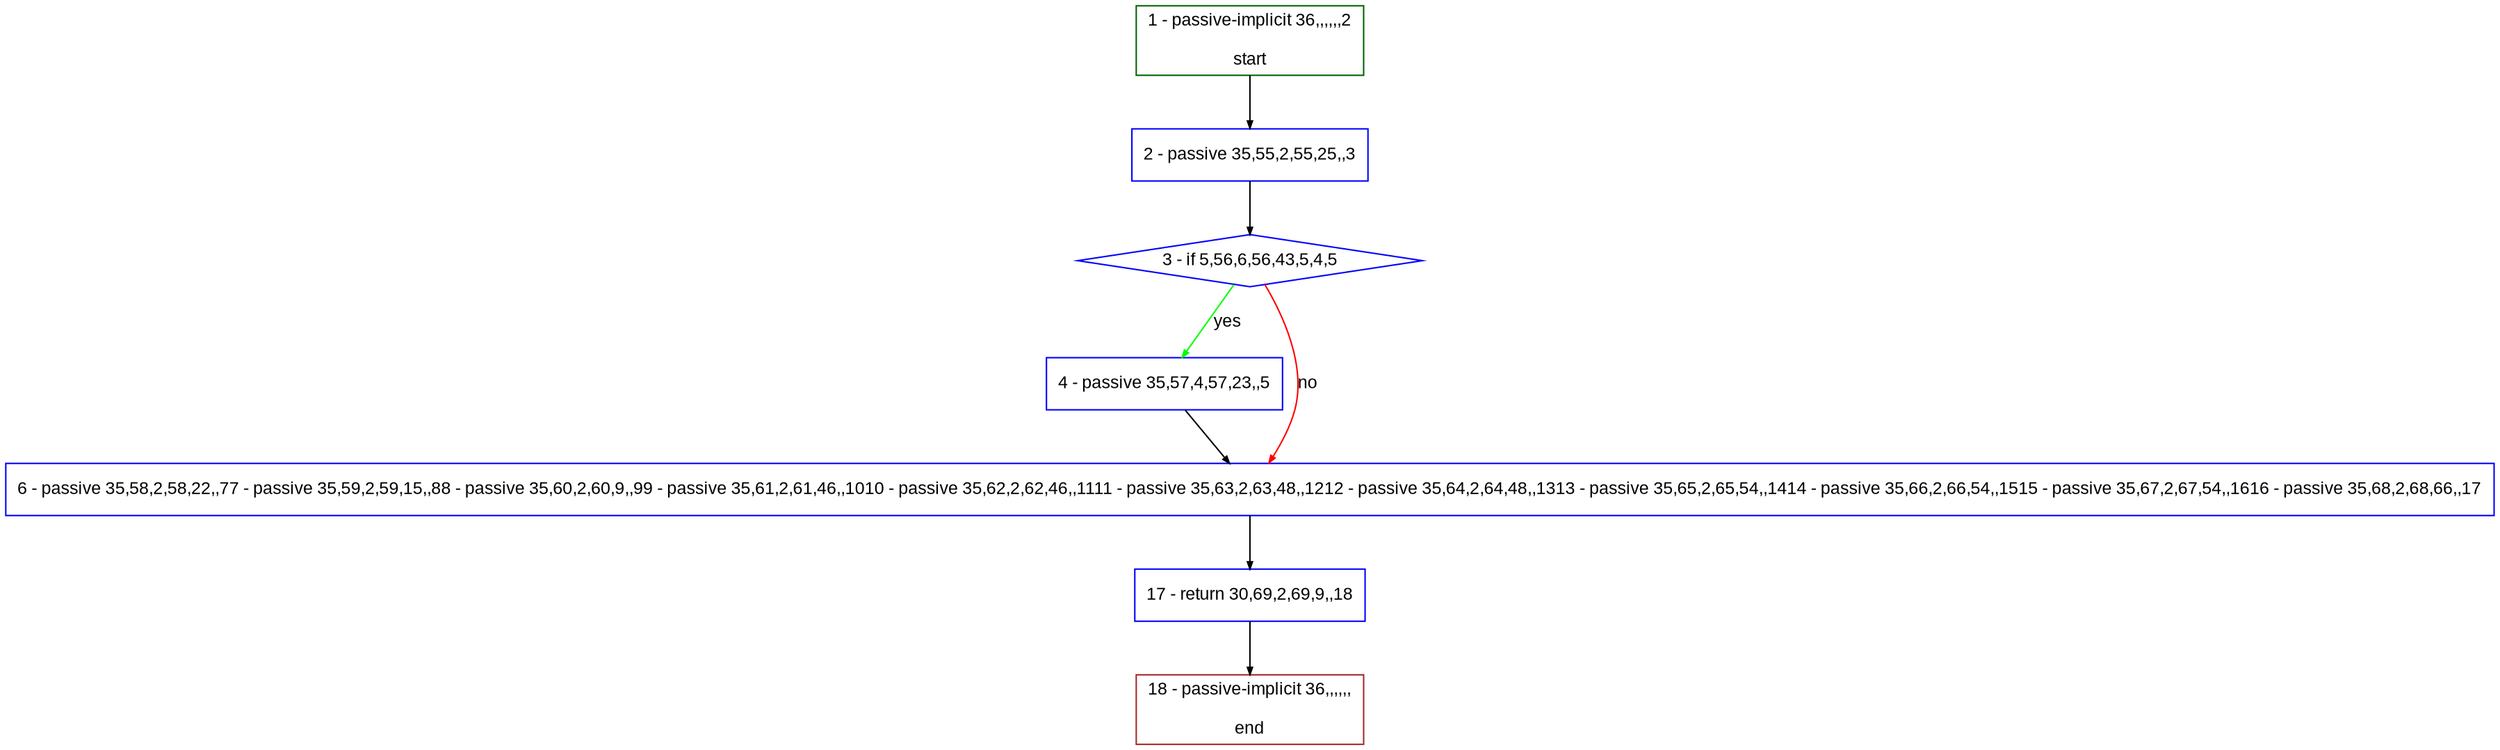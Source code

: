 digraph "" {
  graph [pack="true", label="", fontsize="12", packmode="clust", fontname="Arial", fillcolor="#FFFFCC", bgcolor="white", style="rounded,filled", compound="true"];
  node [node_initialized="no", label="", color="grey", fontsize="12", fillcolor="white", fontname="Arial", style="filled", shape="rectangle", compound="true", fixedsize="false"];
  edge [fontcolor="black", arrowhead="normal", arrowtail="none", arrowsize="0.5", ltail="", label="", color="black", fontsize="12", lhead="", fontname="Arial", dir="forward", compound="true"];
  __N1 [label="2 - passive 35,55,2,55,25,,3", color="#0000ff", fillcolor="#ffffff", style="filled", shape="box"];
  __N2 [label="1 - passive-implicit 36,,,,,,2\n\nstart", color="#006400", fillcolor="#ffffff", style="filled", shape="box"];
  __N3 [label="3 - if 5,56,6,56,43,5,4,5", color="#0000ff", fillcolor="#ffffff", style="filled", shape="diamond"];
  __N4 [label="4 - passive 35,57,4,57,23,,5", color="#0000ff", fillcolor="#ffffff", style="filled", shape="box"];
  __N5 [label="6 - passive 35,58,2,58,22,,77 - passive 35,59,2,59,15,,88 - passive 35,60,2,60,9,,99 - passive 35,61,2,61,46,,1010 - passive 35,62,2,62,46,,1111 - passive 35,63,2,63,48,,1212 - passive 35,64,2,64,48,,1313 - passive 35,65,2,65,54,,1414 - passive 35,66,2,66,54,,1515 - passive 35,67,2,67,54,,1616 - passive 35,68,2,68,66,,17", color="#0000ff", fillcolor="#ffffff", style="filled", shape="box"];
  __N6 [label="17 - return 30,69,2,69,9,,18", color="#0000ff", fillcolor="#ffffff", style="filled", shape="box"];
  __N7 [label="18 - passive-implicit 36,,,,,,\n\nend", color="#a52a2a", fillcolor="#ffffff", style="filled", shape="box"];
  __N2 -> __N1 [arrowhead="normal", arrowtail="none", color="#000000", label="", dir="forward"];
  __N1 -> __N3 [arrowhead="normal", arrowtail="none", color="#000000", label="", dir="forward"];
  __N3 -> __N4 [arrowhead="normal", arrowtail="none", color="#00ff00", label="yes", dir="forward"];
  __N3 -> __N5 [arrowhead="normal", arrowtail="none", color="#ff0000", label="no", dir="forward"];
  __N4 -> __N5 [arrowhead="normal", arrowtail="none", color="#000000", label="", dir="forward"];
  __N5 -> __N6 [arrowhead="normal", arrowtail="none", color="#000000", label="", dir="forward"];
  __N6 -> __N7 [arrowhead="normal", arrowtail="none", color="#000000", label="", dir="forward"];
}
